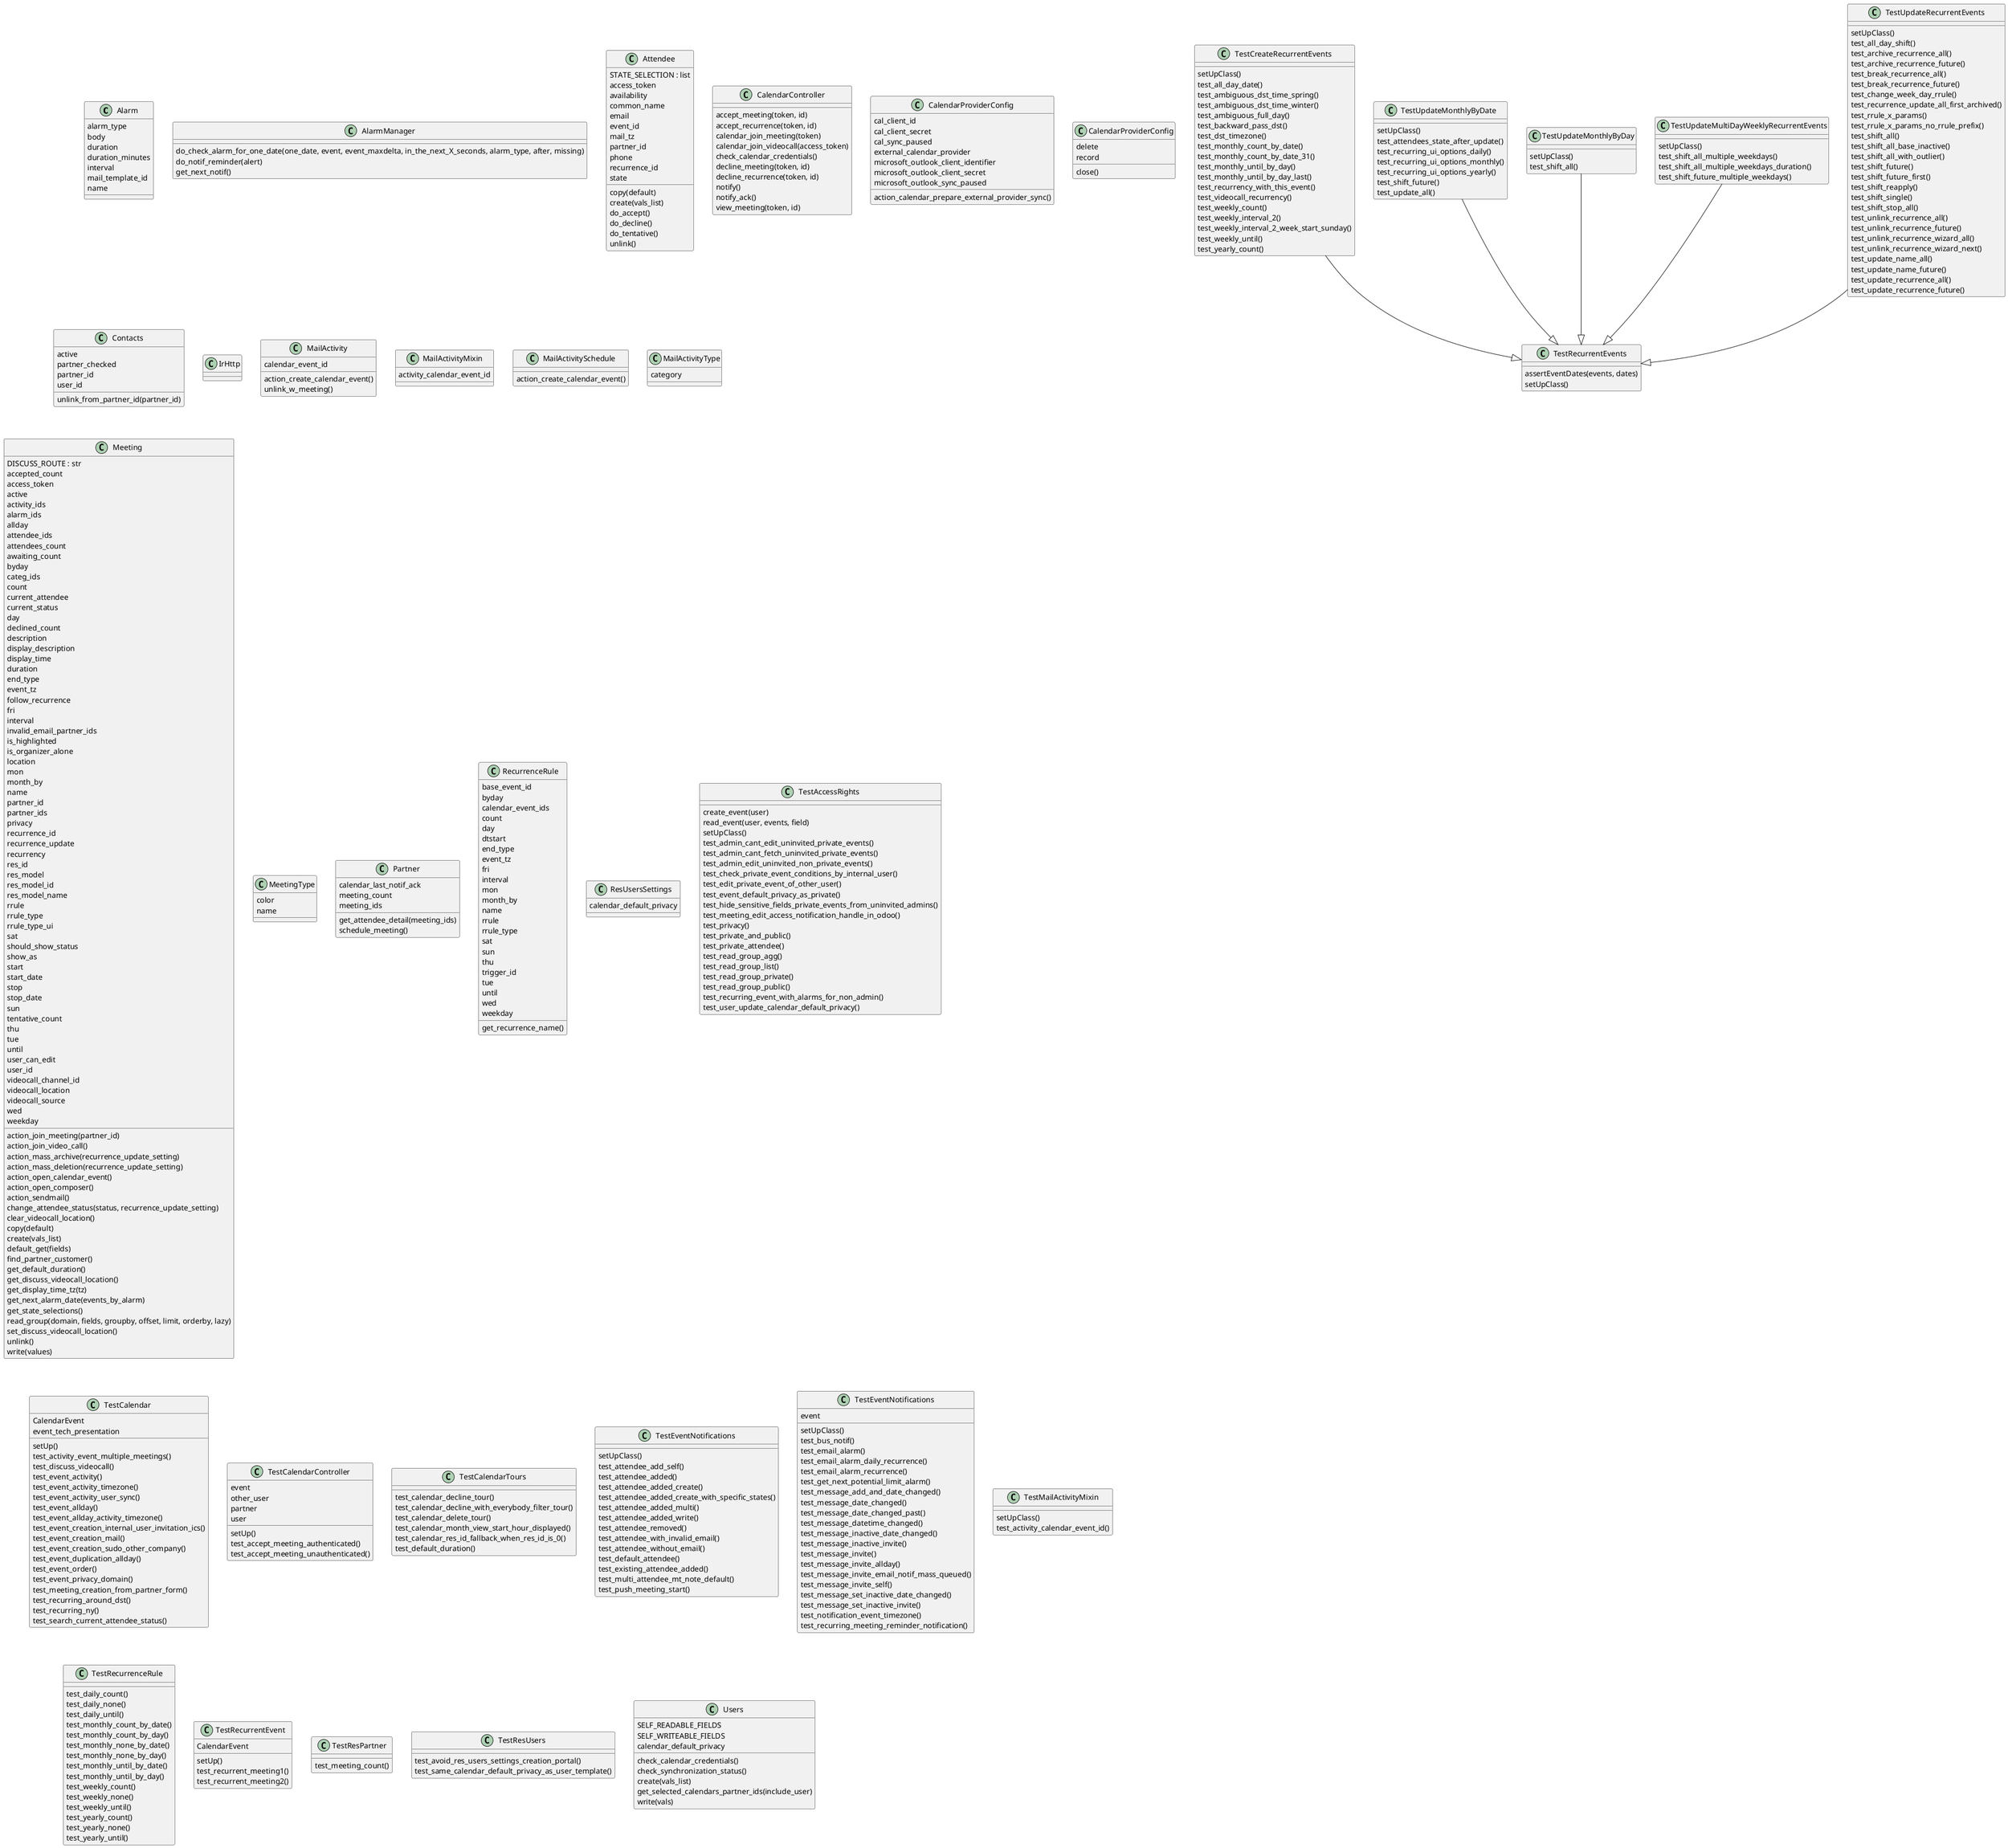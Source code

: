 @startuml classes_calendar
set namespaceSeparator none
class "Alarm" as odoo_src.odoo.addons.calendar.models.calendar_alarm.Alarm {
  alarm_type
  body
  duration
  duration_minutes
  interval
  mail_template_id
  name
}
class "AlarmManager" as odoo_src.odoo.addons.calendar.models.calendar_alarm_manager.AlarmManager {
  do_check_alarm_for_one_date(one_date, event, event_maxdelta, in_the_next_X_seconds, alarm_type, after, missing)
  do_notif_reminder(alert)
  get_next_notif()
}
class "Attendee" as odoo_src.odoo.addons.calendar.models.calendar_attendee.Attendee {
  STATE_SELECTION : list
  access_token
  availability
  common_name
  email
  event_id
  mail_tz
  partner_id
  phone
  recurrence_id
  state
  copy(default)
  create(vals_list)
  do_accept()
  do_decline()
  do_tentative()
  unlink()
}
class "CalendarController" as odoo_src.odoo.addons.calendar.controllers.main.CalendarController {
  accept_meeting(token, id)
  accept_recurrence(token, id)
  calendar_join_meeting(token)
  calendar_join_videocall(access_token)
  check_calendar_credentials()
  decline_meeting(token, id)
  decline_recurrence(token, id)
  notify()
  notify_ack()
  view_meeting(token, id)
}
class "CalendarProviderConfig" as odoo_src.odoo.addons.calendar.wizard.calendar_provider_config.CalendarProviderConfig {
  cal_client_id
  cal_client_secret
  cal_sync_paused
  external_calendar_provider
  microsoft_outlook_client_identifier
  microsoft_outlook_client_secret
  microsoft_outlook_sync_paused
  action_calendar_prepare_external_provider_sync()
}
class "CalendarProviderConfig" as odoo_src.odoo.addons.calendar.wizard.calendar_popover_delete_wizard.CalendarProviderConfig {
  delete
  record
  close()
}
class "Contacts" as odoo_src.odoo.addons.calendar.models.calendar_filter.Contacts {
  active
  partner_checked
  partner_id
  user_id
  unlink_from_partner_id(partner_id)
}
class "IrHttp" as odoo_src.odoo.addons.calendar.models.ir_http.IrHttp {
}
class "MailActivity" as odoo_src.odoo.addons.calendar.models.mail_activity.MailActivity {
  calendar_event_id
  action_create_calendar_event()
  unlink_w_meeting()
}
class "MailActivityMixin" as odoo_src.odoo.addons.calendar.models.mail_activity_mixin.MailActivityMixin {
  activity_calendar_event_id
}
class "MailActivitySchedule" as odoo_src.odoo.addons.calendar.wizard.mail_activity_schedule.MailActivitySchedule {
  action_create_calendar_event()
}
class "MailActivityType" as odoo_src.odoo.addons.calendar.models.mail_activity_type.MailActivityType {
  category
}
class "Meeting" as odoo_src.odoo.addons.calendar.models.calendar_event.Meeting {
  DISCUSS_ROUTE : str
  accepted_count
  access_token
  active
  activity_ids
  alarm_ids
  allday
  attendee_ids
  attendees_count
  awaiting_count
  byday
  categ_ids
  count
  current_attendee
  current_status
  day
  declined_count
  description
  display_description
  display_time
  duration
  end_type
  event_tz
  follow_recurrence
  fri
  interval
  invalid_email_partner_ids
  is_highlighted
  is_organizer_alone
  location
  mon
  month_by
  name
  partner_id
  partner_ids
  privacy
  recurrence_id
  recurrence_update
  recurrency
  res_id
  res_model
  res_model_id
  res_model_name
  rrule
  rrule_type
  rrule_type_ui
  sat
  should_show_status
  show_as
  start
  start_date
  stop
  stop_date
  sun
  tentative_count
  thu
  tue
  until
  user_can_edit
  user_id
  videocall_channel_id
  videocall_location
  videocall_source
  wed
  weekday
  action_join_meeting(partner_id)
  action_join_video_call()
  action_mass_archive(recurrence_update_setting)
  action_mass_deletion(recurrence_update_setting)
  action_open_calendar_event()
  action_open_composer()
  action_sendmail()
  change_attendee_status(status, recurrence_update_setting)
  clear_videocall_location()
  copy(default)
  create(vals_list)
  default_get(fields)
  find_partner_customer()
  get_default_duration()
  get_discuss_videocall_location()
  get_display_time_tz(tz)
  get_next_alarm_date(events_by_alarm)
  get_state_selections()
  read_group(domain, fields, groupby, offset, limit, orderby, lazy)
  set_discuss_videocall_location()
  unlink()
  write(values)
}
class "MeetingType" as odoo_src.odoo.addons.calendar.models.calendar_event_type.MeetingType {
  color
  name
}
class "Partner" as odoo_src.odoo.addons.calendar.models.res_partner.Partner {
  calendar_last_notif_ack
  meeting_count
  meeting_ids
  get_attendee_detail(meeting_ids)
  schedule_meeting()
}
class "RecurrenceRule" as odoo_src.odoo.addons.calendar.models.calendar_recurrence.RecurrenceRule {
  base_event_id
  byday
  calendar_event_ids
  count
  day
  dtstart
  end_type
  event_tz
  fri
  interval
  mon
  month_by
  name
  rrule
  rrule_type
  sat
  sun
  thu
  trigger_id
  tue
  until
  wed
  weekday
  get_recurrence_name()
}
class "ResUsersSettings" as odoo_src.odoo.addons.calendar.models.res_users_settings.ResUsersSettings {
  calendar_default_privacy
}
class "TestAccessRights" as odoo_src.odoo.addons.calendar.tests.test_access_rights.TestAccessRights {
  create_event(user)
  read_event(user, events, field)
  setUpClass()
  test_admin_cant_edit_uninvited_private_events()
  test_admin_cant_fetch_uninvited_private_events()
  test_admin_edit_uninvited_non_private_events()
  test_check_private_event_conditions_by_internal_user()
  test_edit_private_event_of_other_user()
  test_event_default_privacy_as_private()
  test_hide_sensitive_fields_private_events_from_uninvited_admins()
  test_meeting_edit_access_notification_handle_in_odoo()
  test_privacy()
  test_private_and_public()
  test_private_attendee()
  test_read_group_agg()
  test_read_group_list()
  test_read_group_private()
  test_read_group_public()
  test_recurring_event_with_alarms_for_non_admin()
  test_user_update_calendar_default_privacy()
}
class "TestCalendar" as odoo_src.odoo.addons.calendar.tests.test_calendar.TestCalendar {
  CalendarEvent
  event_tech_presentation
  setUp()
  test_activity_event_multiple_meetings()
  test_discuss_videocall()
  test_event_activity()
  test_event_activity_timezone()
  test_event_activity_user_sync()
  test_event_allday()
  test_event_allday_activity_timezone()
  test_event_creation_internal_user_invitation_ics()
  test_event_creation_mail()
  test_event_creation_sudo_other_company()
  test_event_duplication_allday()
  test_event_order()
  test_event_privacy_domain()
  test_meeting_creation_from_partner_form()
  test_recurring_around_dst()
  test_recurring_ny()
  test_search_current_attendee_status()
}
class "TestCalendarController" as odoo_src.odoo.addons.calendar.tests.test_calendar_controller.TestCalendarController {
  event
  other_user
  partner
  user
  setUp()
  test_accept_meeting_authenticated()
  test_accept_meeting_unauthenticated()
}
class "TestCalendarTours" as odoo_src.odoo.addons.calendar.tests.test_calendar.TestCalendarTours {
  test_calendar_decline_tour()
  test_calendar_decline_with_everybody_filter_tour()
  test_calendar_delete_tour()
  test_calendar_month_view_start_hour_displayed()
  test_calendar_res_id_fallback_when_res_id_is_0()
  test_default_duration()
}
class "TestCreateRecurrentEvents" as odoo_src.odoo.addons.calendar.tests.test_event_recurrence.TestCreateRecurrentEvents {
  setUpClass()
  test_all_day_date()
  test_ambiguous_dst_time_spring()
  test_ambiguous_dst_time_winter()
  test_ambiguous_full_day()
  test_backward_pass_dst()
  test_dst_timezone()
  test_monthly_count_by_date()
  test_monthly_count_by_date_31()
  test_monthly_until_by_day()
  test_monthly_until_by_day_last()
  test_recurrency_with_this_event()
  test_videocall_recurrency()
  test_weekly_count()
  test_weekly_interval_2()
  test_weekly_interval_2_week_start_sunday()
  test_weekly_until()
  test_yearly_count()
}
class "TestEventNotifications" as odoo_src.odoo.addons.calendar.tests.test_attendees.TestEventNotifications {
  setUpClass()
  test_attendee_add_self()
  test_attendee_added()
  test_attendee_added_create()
  test_attendee_added_create_with_specific_states()
  test_attendee_added_multi()
  test_attendee_added_write()
  test_attendee_removed()
  test_attendee_with_invalid_email()
  test_attendee_without_email()
  test_default_attendee()
  test_existing_attendee_added()
  test_multi_attendee_mt_note_default()
  test_push_meeting_start()
}
class "TestEventNotifications" as odoo_src.odoo.addons.calendar.tests.test_event_notifications.TestEventNotifications {
  event
  setUpClass()
  test_bus_notif()
  test_email_alarm()
  test_email_alarm_daily_recurrence()
  test_email_alarm_recurrence()
  test_get_next_potential_limit_alarm()
  test_message_add_and_date_changed()
  test_message_date_changed()
  test_message_date_changed_past()
  test_message_datetime_changed()
  test_message_inactive_date_changed()
  test_message_inactive_invite()
  test_message_invite()
  test_message_invite_allday()
  test_message_invite_email_notif_mass_queued()
  test_message_invite_self()
  test_message_set_inactive_date_changed()
  test_message_set_inactive_invite()
  test_notification_event_timezone()
  test_recurring_meeting_reminder_notification()
}
class "TestMailActivityMixin" as odoo_src.odoo.addons.calendar.tests.test_mail_activity_mixin.TestMailActivityMixin {
  setUpClass()
  test_activity_calendar_event_id()
}
class "TestRecurrenceRule" as odoo_src.odoo.addons.calendar.tests.test_recurrence_rule.TestRecurrenceRule {
  test_daily_count()
  test_daily_none()
  test_daily_until()
  test_monthly_count_by_date()
  test_monthly_count_by_day()
  test_monthly_none_by_date()
  test_monthly_none_by_day()
  test_monthly_until_by_date()
  test_monthly_until_by_day()
  test_weekly_count()
  test_weekly_none()
  test_weekly_until()
  test_yearly_count()
  test_yearly_none()
  test_yearly_until()
}
class "TestRecurrentEvent" as odoo_src.odoo.addons.calendar.tests.test_calendar_recurrent_event_case2.TestRecurrentEvent {
  CalendarEvent
  setUp()
  test_recurrent_meeting1()
  test_recurrent_meeting2()
}
class "TestRecurrentEvents" as odoo_src.odoo.addons.calendar.tests.test_event_recurrence.TestRecurrentEvents {
  assertEventDates(events, dates)
  setUpClass()
}
class "TestResPartner" as odoo_src.odoo.addons.calendar.tests.test_res_partner.TestResPartner {
  test_meeting_count()
}
class "TestResUsers" as odoo_src.odoo.addons.calendar.tests.test_res_users.TestResUsers {
  test_avoid_res_users_settings_creation_portal()
  test_same_calendar_default_privacy_as_user_template()
}
class "TestUpdateMonthlyByDate" as odoo_src.odoo.addons.calendar.tests.test_event_recurrence.TestUpdateMonthlyByDate {
  setUpClass()
  test_attendees_state_after_update()
  test_recurring_ui_options_daily()
  test_recurring_ui_options_monthly()
  test_recurring_ui_options_yearly()
  test_shift_future()
  test_update_all()
}
class "TestUpdateMonthlyByDay" as odoo_src.odoo.addons.calendar.tests.test_event_recurrence.TestUpdateMonthlyByDay {
  setUpClass()
  test_shift_all()
}
class "TestUpdateMultiDayWeeklyRecurrentEvents" as odoo_src.odoo.addons.calendar.tests.test_event_recurrence.TestUpdateMultiDayWeeklyRecurrentEvents {
  setUpClass()
  test_shift_all_multiple_weekdays()
  test_shift_all_multiple_weekdays_duration()
  test_shift_future_multiple_weekdays()
}
class "TestUpdateRecurrentEvents" as odoo_src.odoo.addons.calendar.tests.test_event_recurrence.TestUpdateRecurrentEvents {
  setUpClass()
  test_all_day_shift()
  test_archive_recurrence_all()
  test_archive_recurrence_future()
  test_break_recurrence_all()
  test_break_recurrence_future()
  test_change_week_day_rrule()
  test_recurrence_update_all_first_archived()
  test_rrule_x_params()
  test_rrule_x_params_no_rrule_prefix()
  test_shift_all()
  test_shift_all_base_inactive()
  test_shift_all_with_outlier()
  test_shift_future()
  test_shift_future_first()
  test_shift_reapply()
  test_shift_single()
  test_shift_stop_all()
  test_unlink_recurrence_all()
  test_unlink_recurrence_future()
  test_unlink_recurrence_wizard_all()
  test_unlink_recurrence_wizard_next()
  test_update_name_all()
  test_update_name_future()
  test_update_recurrence_all()
  test_update_recurrence_future()
}
class "Users" as odoo_src.odoo.addons.calendar.models.res_users.Users {
  SELF_READABLE_FIELDS
  SELF_WRITEABLE_FIELDS
  calendar_default_privacy
  check_calendar_credentials()
  check_synchronization_status()
  create(vals_list)
  get_selected_calendars_partner_ids(include_user)
  write(vals)
}
odoo_src.odoo.addons.calendar.tests.test_event_recurrence.TestCreateRecurrentEvents --|> odoo_src.odoo.addons.calendar.tests.test_event_recurrence.TestRecurrentEvents
odoo_src.odoo.addons.calendar.tests.test_event_recurrence.TestUpdateMonthlyByDate --|> odoo_src.odoo.addons.calendar.tests.test_event_recurrence.TestRecurrentEvents
odoo_src.odoo.addons.calendar.tests.test_event_recurrence.TestUpdateMonthlyByDay --|> odoo_src.odoo.addons.calendar.tests.test_event_recurrence.TestRecurrentEvents
odoo_src.odoo.addons.calendar.tests.test_event_recurrence.TestUpdateMultiDayWeeklyRecurrentEvents --|> odoo_src.odoo.addons.calendar.tests.test_event_recurrence.TestRecurrentEvents
odoo_src.odoo.addons.calendar.tests.test_event_recurrence.TestUpdateRecurrentEvents --|> odoo_src.odoo.addons.calendar.tests.test_event_recurrence.TestRecurrentEvents
@enduml

